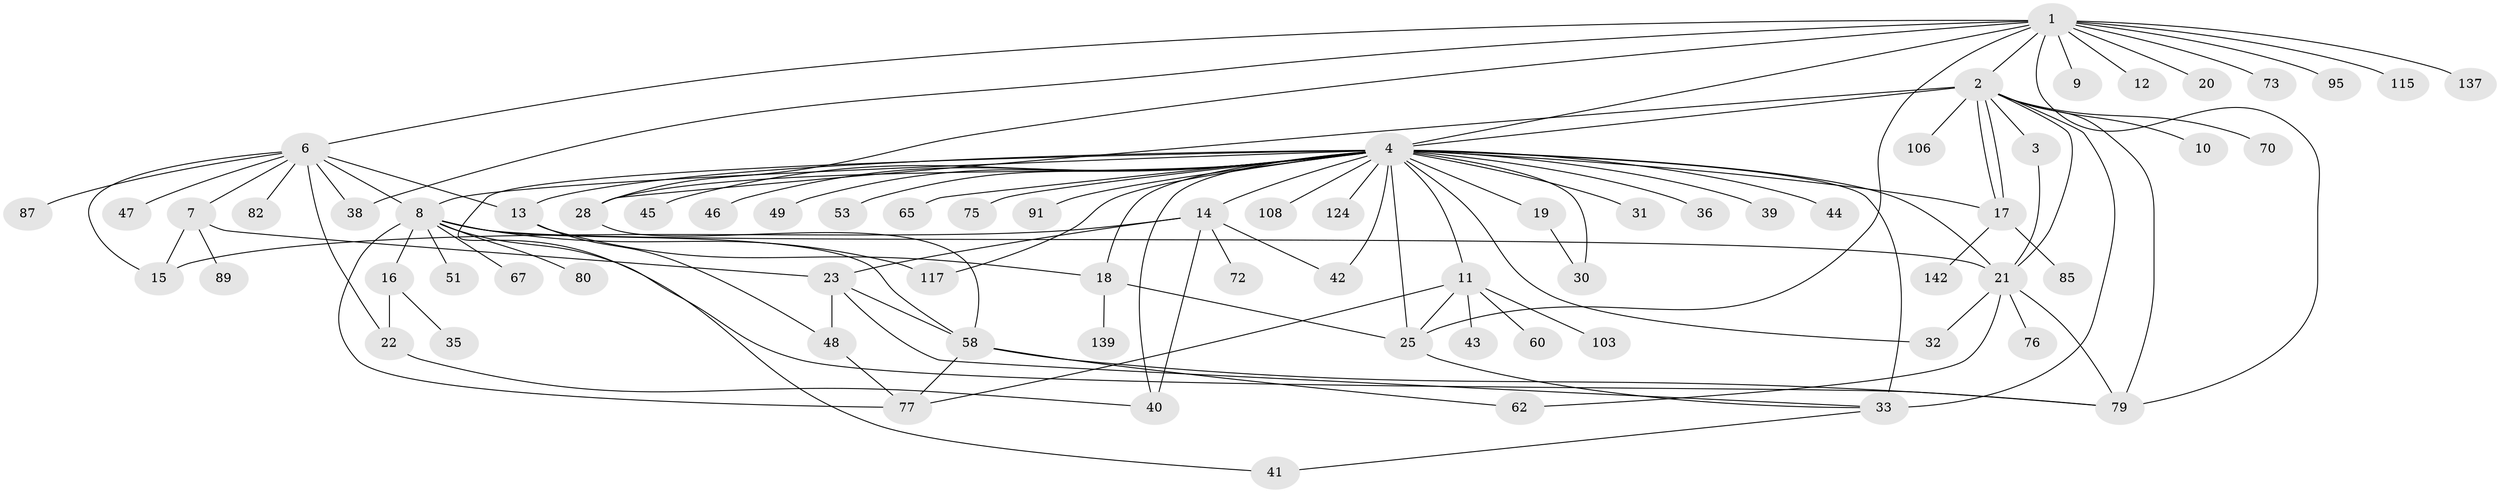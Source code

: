 // original degree distribution, {14: 0.013793103448275862, 2: 0.1724137931034483, 11: 0.013793103448275862, 29: 0.006896551724137931, 5: 0.04827586206896552, 12: 0.006896551724137931, 1: 0.5103448275862069, 6: 0.027586206896551724, 4: 0.07586206896551724, 7: 0.020689655172413793, 3: 0.10344827586206896}
// Generated by graph-tools (version 1.1) at 2025/14/03/09/25 04:14:38]
// undirected, 72 vertices, 111 edges
graph export_dot {
graph [start="1"]
  node [color=gray90,style=filled];
  1;
  2;
  3;
  4 [super="+5"];
  6;
  7 [super="+86+92"];
  8 [super="+64"];
  9;
  10;
  11;
  12;
  13;
  14 [super="+100+34+50"];
  15;
  16;
  17;
  18;
  19 [super="+27+134+29"];
  20;
  21 [super="+24+119"];
  22 [super="+116+140"];
  23;
  25 [super="+107+129+63+55+26"];
  28 [super="+69+111+71"];
  30 [super="+57"];
  31;
  32 [super="+94"];
  33 [super="+88+143+52+61"];
  35 [super="+81"];
  36 [super="+112+114+83"];
  38 [super="+98+78"];
  39;
  40 [super="+138+56"];
  41 [super="+133+113"];
  42;
  43;
  44;
  45;
  46;
  47;
  48;
  49;
  51;
  53;
  58 [super="+99"];
  60 [super="+68"];
  62;
  65;
  67;
  70;
  72;
  73;
  75;
  76;
  77 [super="+96"];
  79 [super="+105+123"];
  80;
  82;
  85;
  87;
  89;
  91 [super="+121"];
  95;
  103;
  106;
  108;
  115;
  117 [super="+145+122"];
  124 [super="+144"];
  137;
  139;
  142;
  1 -- 2;
  1 -- 6;
  1 -- 9;
  1 -- 12;
  1 -- 20;
  1 -- 28;
  1 -- 73;
  1 -- 79;
  1 -- 95;
  1 -- 115;
  1 -- 137;
  1 -- 4;
  1 -- 38;
  1 -- 25;
  2 -- 3;
  2 -- 4 [weight=2];
  2 -- 10;
  2 -- 17;
  2 -- 17;
  2 -- 21;
  2 -- 70;
  2 -- 106;
  2 -- 79;
  2 -- 28;
  2 -- 33;
  3 -- 21;
  4 -- 13;
  4 -- 17;
  4 -- 18;
  4 -- 45;
  4 -- 53;
  4 -- 117;
  4 -- 91 [weight=2];
  4 -- 65;
  4 -- 8;
  4 -- 11;
  4 -- 75;
  4 -- 14;
  4 -- 19 [weight=2];
  4 -- 25;
  4 -- 30;
  4 -- 31;
  4 -- 33 [weight=3];
  4 -- 36;
  4 -- 39;
  4 -- 41;
  4 -- 42;
  4 -- 44;
  4 -- 108;
  4 -- 46;
  4 -- 49;
  4 -- 124;
  4 -- 28;
  4 -- 32;
  4 -- 21;
  4 -- 40;
  6 -- 7;
  6 -- 8 [weight=2];
  6 -- 13;
  6 -- 15;
  6 -- 22;
  6 -- 38;
  6 -- 47;
  6 -- 82;
  6 -- 87;
  7 -- 23;
  7 -- 89;
  7 -- 15;
  8 -- 16;
  8 -- 51;
  8 -- 58;
  8 -- 67;
  8 -- 80;
  8 -- 117;
  8 -- 79;
  8 -- 77;
  8 -- 21;
  11 -- 43;
  11 -- 60;
  11 -- 77;
  11 -- 103;
  11 -- 25;
  13 -- 18;
  13 -- 48;
  14 -- 23;
  14 -- 42;
  14 -- 72;
  14 -- 15;
  14 -- 40;
  16 -- 22;
  16 -- 35;
  17 -- 85;
  17 -- 142;
  18 -- 25;
  18 -- 139;
  19 -- 30;
  21 -- 32;
  21 -- 79;
  21 -- 76;
  21 -- 62;
  22 -- 40;
  23 -- 48;
  23 -- 58;
  23 -- 33;
  25 -- 33;
  28 -- 58;
  33 -- 41;
  48 -- 77;
  58 -- 62;
  58 -- 79;
  58 -- 77;
}
